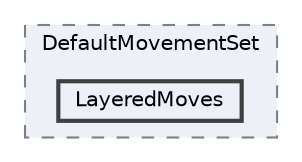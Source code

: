 digraph "LayeredMoves"
{
 // INTERACTIVE_SVG=YES
 // LATEX_PDF_SIZE
  bgcolor="transparent";
  edge [fontname=Helvetica,fontsize=10,labelfontname=Helvetica,labelfontsize=10];
  node [fontname=Helvetica,fontsize=10,shape=box,height=0.2,width=0.4];
  compound=true
  subgraph clusterdir_3f3fc8d7bf00e45fa5060924e162ed87 {
    graph [ bgcolor="#edf0f7", pencolor="grey50", label="DefaultMovementSet", fontname=Helvetica,fontsize=10 style="filled,dashed", URL="dir_3f3fc8d7bf00e45fa5060924e162ed87.html",tooltip=""]
  dir_b4ab45113a425fb0392c0d19a717976c [label="LayeredMoves", fillcolor="#edf0f7", color="grey25", style="filled,bold", URL="dir_b4ab45113a425fb0392c0d19a717976c.html",tooltip=""];
  }
}
